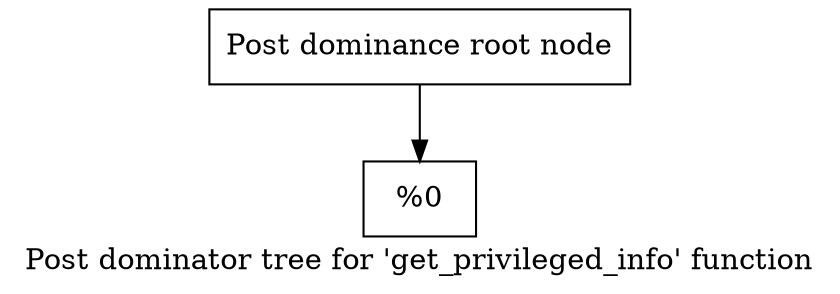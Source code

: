 digraph "Post dominator tree for 'get_privileged_info' function" {
	label="Post dominator tree for 'get_privileged_info' function";

	Node0xb5f370 [shape=record,label="{Post dominance root node}"];
	Node0xb5f370 -> Node0xb5f890;
	Node0xb5f890 [shape=record,label="{%0}"];
}
